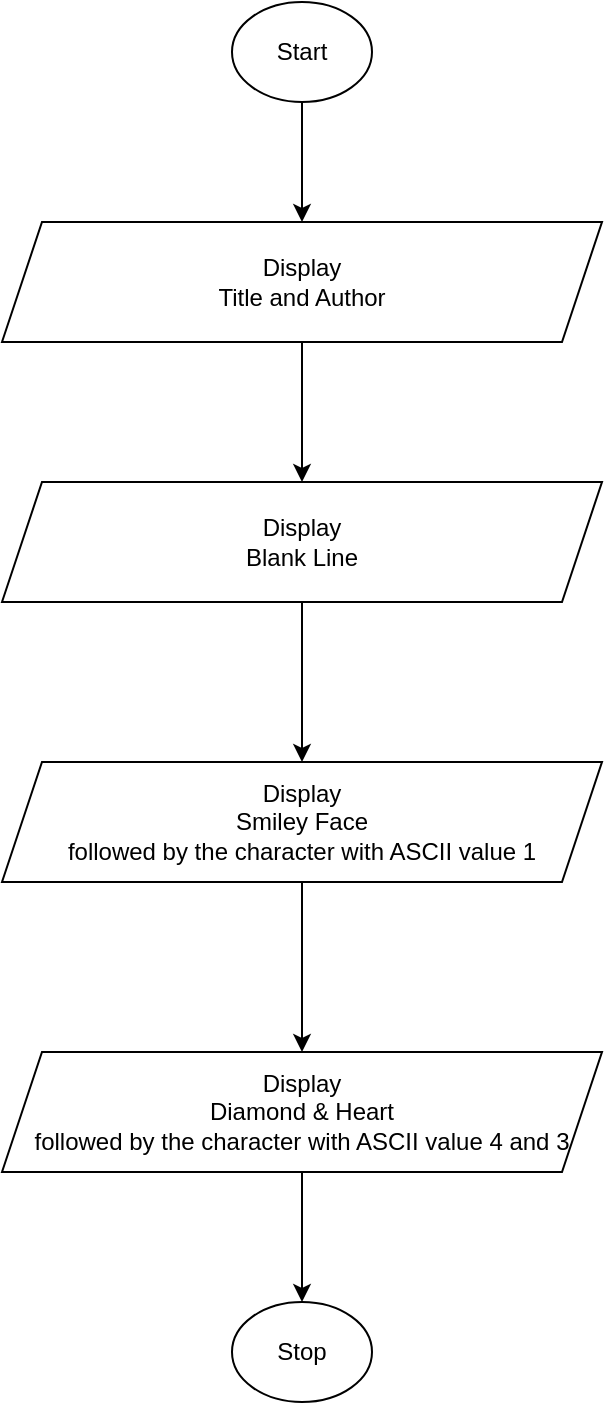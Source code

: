 <mxfile version="21.6.8" type="device">
  <diagram name="Page-1" id="zGrFJE3vpJwbmLuNuc5t">
    <mxGraphModel dx="636" dy="453" grid="1" gridSize="10" guides="1" tooltips="1" connect="1" arrows="1" fold="1" page="1" pageScale="1" pageWidth="827" pageHeight="1169" math="0" shadow="0">
      <root>
        <mxCell id="0" />
        <mxCell id="1" parent="0" />
        <mxCell id="fcO0oI-jCFiZxliaB4vG-3" style="edgeStyle=orthogonalEdgeStyle;rounded=0;orthogonalLoop=1;jettySize=auto;html=1;entryX=0.5;entryY=0;entryDx=0;entryDy=0;" edge="1" parent="1" source="fcO0oI-jCFiZxliaB4vG-1" target="fcO0oI-jCFiZxliaB4vG-2">
          <mxGeometry relative="1" as="geometry" />
        </mxCell>
        <mxCell id="fcO0oI-jCFiZxliaB4vG-1" value="Start" style="ellipse;whiteSpace=wrap;html=1;" vertex="1" parent="1">
          <mxGeometry x="365" y="60" width="70" height="50" as="geometry" />
        </mxCell>
        <mxCell id="fcO0oI-jCFiZxliaB4vG-6" style="edgeStyle=orthogonalEdgeStyle;rounded=0;orthogonalLoop=1;jettySize=auto;html=1;" edge="1" parent="1" source="fcO0oI-jCFiZxliaB4vG-2" target="fcO0oI-jCFiZxliaB4vG-4">
          <mxGeometry relative="1" as="geometry" />
        </mxCell>
        <mxCell id="fcO0oI-jCFiZxliaB4vG-2" value="Display&lt;br&gt;Title and Author&lt;br&gt;" style="shape=parallelogram;perimeter=parallelogramPerimeter;whiteSpace=wrap;html=1;fixedSize=1;" vertex="1" parent="1">
          <mxGeometry x="250" y="170" width="300" height="60" as="geometry" />
        </mxCell>
        <mxCell id="fcO0oI-jCFiZxliaB4vG-8" style="edgeStyle=orthogonalEdgeStyle;rounded=0;orthogonalLoop=1;jettySize=auto;html=1;" edge="1" parent="1" source="fcO0oI-jCFiZxliaB4vG-4" target="fcO0oI-jCFiZxliaB4vG-7">
          <mxGeometry relative="1" as="geometry" />
        </mxCell>
        <mxCell id="fcO0oI-jCFiZxliaB4vG-4" value="Display&lt;br&gt;Blank Line&lt;br&gt;" style="shape=parallelogram;perimeter=parallelogramPerimeter;whiteSpace=wrap;html=1;fixedSize=1;" vertex="1" parent="1">
          <mxGeometry x="250" y="300" width="300" height="60" as="geometry" />
        </mxCell>
        <mxCell id="fcO0oI-jCFiZxliaB4vG-12" style="edgeStyle=orthogonalEdgeStyle;rounded=0;orthogonalLoop=1;jettySize=auto;html=1;" edge="1" parent="1" source="fcO0oI-jCFiZxliaB4vG-7" target="fcO0oI-jCFiZxliaB4vG-9">
          <mxGeometry relative="1" as="geometry" />
        </mxCell>
        <mxCell id="fcO0oI-jCFiZxliaB4vG-7" value="Display&lt;br&gt;Smiley Face&lt;br&gt;followed by the character with ASCII value 1" style="shape=parallelogram;perimeter=parallelogramPerimeter;whiteSpace=wrap;html=1;fixedSize=1;" vertex="1" parent="1">
          <mxGeometry x="250" y="440" width="300" height="60" as="geometry" />
        </mxCell>
        <mxCell id="fcO0oI-jCFiZxliaB4vG-14" style="edgeStyle=orthogonalEdgeStyle;rounded=0;orthogonalLoop=1;jettySize=auto;html=1;" edge="1" parent="1" source="fcO0oI-jCFiZxliaB4vG-9" target="fcO0oI-jCFiZxliaB4vG-13">
          <mxGeometry relative="1" as="geometry" />
        </mxCell>
        <mxCell id="fcO0oI-jCFiZxliaB4vG-9" value="Display&lt;br&gt;Diamond &amp;amp; Heart&lt;br&gt;followed by the character with ASCII value 4 and 3" style="shape=parallelogram;perimeter=parallelogramPerimeter;whiteSpace=wrap;html=1;fixedSize=1;" vertex="1" parent="1">
          <mxGeometry x="250" y="585" width="300" height="60" as="geometry" />
        </mxCell>
        <mxCell id="fcO0oI-jCFiZxliaB4vG-13" value="Stop" style="ellipse;whiteSpace=wrap;html=1;" vertex="1" parent="1">
          <mxGeometry x="365" y="710" width="70" height="50" as="geometry" />
        </mxCell>
      </root>
    </mxGraphModel>
  </diagram>
</mxfile>

